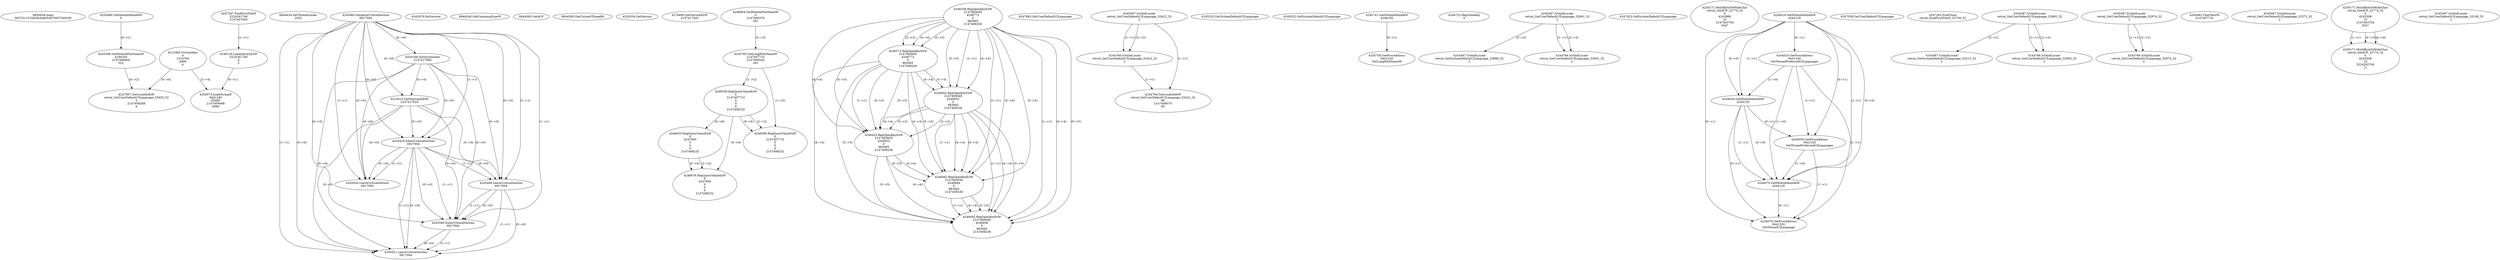 // Global SCDG with merge call
digraph {
	0 [label="6850628.main
0037d1157a0e3b3a9a548706072d5c09"]
	1 [label="4254480.GetModuleHandleW
0"]
	2 [label="6844434.SetThreadLocale
1024"]
	3 [label="4243965.InitializeCriticalSection
6917004"]
	4 [label="4243979.GetVersion
"]
	5 [label="4250188.GetSystemInfo
2147417660"]
	3 -> 5 [label="(0-->0)"]
	6 [label="6844540.GetCommandLineW
"]
	7 [label="4214413.GetStartupInfoW
2147417624"]
	3 -> 7 [label="(0-->0)"]
	5 -> 7 [label="(0-->0)"]
	8 [label="6844560.GetACP
"]
	9 [label="6844580.GetCurrentThreadId
"]
	10 [label="4250204.GetVersion
"]
	11 [label="4276690.GetVersionExW
2147417420"]
	12 [label="4243306.GetModuleFileNameW
4194304
2147408904
522"]
	1 -> 12 [label="(0-->1)"]
	13 [label="4248064.GetModuleFileNameW
0
2147408370
261"]
	14 [label="4215383.VirtualAlloc
0
1310704
4096
4"]
	15 [label="4246338.RegOpenKeyExW
2147483649
4246772
0
983065
2147408236"]
	16 [label="4246372.RegOpenKeyExW
2147483650
4246772
0
983065
2147408236"]
	15 -> 16 [label="(2-->2)"]
	15 -> 16 [label="(4-->4)"]
	15 -> 16 [label="(5-->5)"]
	17 [label="4246402.RegOpenKeyExW
2147483649
4246832
0
983065
2147408236"]
	15 -> 17 [label="(1-->1)"]
	15 -> 17 [label="(4-->4)"]
	16 -> 17 [label="(4-->4)"]
	15 -> 17 [label="(5-->5)"]
	16 -> 17 [label="(5-->5)"]
	18 [label="4246432.RegOpenKeyExW
2147483650
4246832
0
983065
2147408236"]
	16 -> 18 [label="(1-->1)"]
	17 -> 18 [label="(2-->2)"]
	15 -> 18 [label="(4-->4)"]
	16 -> 18 [label="(4-->4)"]
	17 -> 18 [label="(4-->4)"]
	15 -> 18 [label="(5-->5)"]
	16 -> 18 [label="(5-->5)"]
	17 -> 18 [label="(5-->5)"]
	19 [label="4246462.RegOpenKeyExW
2147483649
4246884
0
983065
2147408236"]
	15 -> 19 [label="(1-->1)"]
	17 -> 19 [label="(1-->1)"]
	15 -> 19 [label="(4-->4)"]
	16 -> 19 [label="(4-->4)"]
	17 -> 19 [label="(4-->4)"]
	18 -> 19 [label="(4-->4)"]
	15 -> 19 [label="(5-->5)"]
	16 -> 19 [label="(5-->5)"]
	17 -> 19 [label="(5-->5)"]
	18 -> 19 [label="(5-->5)"]
	20 [label="4246492.RegOpenKeyExW
2147483649
4246936
0
983065
2147408236"]
	15 -> 20 [label="(1-->1)"]
	17 -> 20 [label="(1-->1)"]
	19 -> 20 [label="(1-->1)"]
	15 -> 20 [label="(4-->4)"]
	16 -> 20 [label="(4-->4)"]
	17 -> 20 [label="(4-->4)"]
	18 -> 20 [label="(4-->4)"]
	19 -> 20 [label="(4-->4)"]
	15 -> 20 [label="(5-->5)"]
	16 -> 20 [label="(5-->5)"]
	17 -> 20 [label="(5-->5)"]
	18 -> 20 [label="(5-->5)"]
	19 -> 20 [label="(5-->5)"]
	21 [label="4247883.GetUserDefaultUILanguage
"]
	22 [label="4245418.EnterCriticalSection
6917004"]
	3 -> 22 [label="(1-->1)"]
	3 -> 22 [label="(0-->0)"]
	5 -> 22 [label="(0-->0)"]
	7 -> 22 [label="(0-->0)"]
	23 [label="4245469.LeaveCriticalSection
6917004"]
	3 -> 23 [label="(1-->1)"]
	22 -> 23 [label="(1-->1)"]
	3 -> 23 [label="(0-->0)"]
	5 -> 23 [label="(0-->0)"]
	7 -> 23 [label="(0-->0)"]
	22 -> 23 [label="(0-->0)"]
	24 [label="4245487.IsValidLocale
retval_GetUserDefaultUILanguage_33422_32
2"]
	25 [label="4244766.IsValidLocale
retval_GetUserDefaultUILanguage_33422_32
2"]
	24 -> 25 [label="(1-->1)"]
	24 -> 25 [label="(2-->2)"]
	26 [label="4245525.GetSystemDefaultUILanguage
"]
	27 [label="4245552.GetSystemDefaultUILanguage
"]
	28 [label="4245741.GetModuleHandleW
4246160"]
	29 [label="4245758.GetProcAddress
9441320
GetLongPathNameW"]
	28 -> 29 [label="(0-->1)"]
	30 [label="4245785.GetLongPathNameW
2147407710
2147406542
261"]
	13 -> 30 [label="(3-->3)"]
	31 [label="4246556.RegQueryValueExW
0
2147407710
0
0
0
2147408232"]
	30 -> 31 [label="(1-->2)"]
	32 [label="4246599.RegQueryValueExW
0
2147407710
0
0
0
2147408232"]
	30 -> 32 [label="(1-->2)"]
	31 -> 32 [label="(2-->2)"]
	31 -> 32 [label="(6-->6)"]
	33 [label="4246722.RegCloseKey
0"]
	34 [label="4245487.IsValidLocale
retval_GetUserDefaultUILanguage_32941_32
2"]
	35 [label="4245580.EnterCriticalSection
6917004"]
	3 -> 35 [label="(1-->1)"]
	22 -> 35 [label="(1-->1)"]
	23 -> 35 [label="(1-->1)"]
	3 -> 35 [label="(0-->0)"]
	5 -> 35 [label="(0-->0)"]
	7 -> 35 [label="(0-->0)"]
	22 -> 35 [label="(0-->0)"]
	23 -> 35 [label="(0-->0)"]
	36 [label="4245621.LeaveCriticalSection
6917004"]
	3 -> 36 [label="(1-->1)"]
	22 -> 36 [label="(1-->1)"]
	23 -> 36 [label="(1-->1)"]
	35 -> 36 [label="(1-->1)"]
	3 -> 36 [label="(0-->0)"]
	5 -> 36 [label="(0-->0)"]
	7 -> 36 [label="(0-->0)"]
	22 -> 36 [label="(0-->0)"]
	23 -> 36 [label="(0-->0)"]
	35 -> 36 [label="(0-->0)"]
	37 [label="4247923.GetSystemDefaultUILanguage
"]
	38 [label="4245487.IsValidLocale
retval_GetSystemDefaultUILanguage_33880_32
2"]
	34 -> 38 [label="(2-->2)"]
	39 [label="4244794.GetLocaleInfoW
retval_GetUserDefaultUILanguage_33422_32
89
2147408070
85"]
	24 -> 39 [label="(1-->1)"]
	25 -> 39 [label="(1-->1)"]
	40 [label="4244766.IsValidLocale
retval_GetUserDefaultUILanguage_32941_32
2"]
	34 -> 40 [label="(1-->1)"]
	34 -> 40 [label="(2-->2)"]
	41 [label="4250171.MultiByteToWideChar
retval_GetACP_32774_32
0
4243868
10
2147403704
2047"]
	42 [label="4244018.GetModuleHandleW
4244120"]
	43 [label="4244024.GetProcAddress
9441320
GetThreadPreferredUILanguages"]
	42 -> 43 [label="(0-->1)"]
	44 [label="4244044.GetModuleHandleW
4244120"]
	42 -> 44 [label="(1-->1)"]
	42 -> 44 [label="(0-->0)"]
	43 -> 44 [label="(1-->0)"]
	45 [label="4244050.GetProcAddress
9441320
SetThreadPreferredUILanguages"]
	42 -> 45 [label="(0-->1)"]
	43 -> 45 [label="(1-->1)"]
	44 -> 45 [label="(0-->1)"]
	46 [label="4244070.GetModuleHandleW
4244120"]
	42 -> 46 [label="(1-->1)"]
	44 -> 46 [label="(1-->1)"]
	42 -> 46 [label="(0-->0)"]
	43 -> 46 [label="(1-->0)"]
	44 -> 46 [label="(0-->0)"]
	45 -> 46 [label="(1-->0)"]
	47 [label="4244076.GetProcAddress
9441320
GetThreadUILanguage"]
	42 -> 47 [label="(0-->1)"]
	43 -> 47 [label="(1-->1)"]
	44 -> 47 [label="(0-->1)"]
	45 -> 47 [label="(1-->1)"]
	46 -> 47 [label="(0-->1)"]
	48 [label="4245454.LeaveCriticalSection
6917004"]
	3 -> 48 [label="(1-->1)"]
	22 -> 48 [label="(1-->1)"]
	3 -> 48 [label="(0-->0)"]
	5 -> 48 [label="(0-->0)"]
	7 -> 48 [label="(0-->0)"]
	22 -> 48 [label="(0-->0)"]
	49 [label="4247558.GetUserDefaultUILanguage
"]
	50 [label="4247567.GetLocaleInfoW
retval_GetUserDefaultUILanguage_33655_32
3
2147408268
4"]
	12 -> 50 [label="(0-->2)"]
	14 -> 50 [label="(4-->4)"]
	51 [label="4247247.FindFirstFileW
3224341740
2147407640"]
	52 [label="4247263.FindClose
retval_FindFirstFileW_33739_32"]
	53 [label="4248145.LoadLibraryExW
3224341740
0
2"]
	51 -> 53 [label="(1-->1)"]
	54 [label="4250073.LoadStringW
9441340
65485
2147409468
4096"]
	53 -> 54 [label="(0-->1)"]
	14 -> 54 [label="(3-->4)"]
	55 [label="4246635.RegQueryValueExW
0
4247000
0
0
0
2147408232"]
	31 -> 55 [label="(6-->6)"]
	56 [label="4246676.RegQueryValueExW
0
4247000
0
0
0
2147408232"]
	55 -> 56 [label="(2-->2)"]
	31 -> 56 [label="(6-->6)"]
	55 -> 56 [label="(6-->6)"]
	57 [label="4245487.IsValidLocale
retval_GetUserDefaultUILanguage_32905_32
2"]
	58 [label="4245487.IsValidLocale
retval_GetUserDefaultUILanguage_32974_32
2"]
	59 [label="4244766.IsValidLocale
retval_GetUserDefaultUILanguage_32974_32
2"]
	58 -> 59 [label="(1-->1)"]
	58 -> 59 [label="(2-->2)"]
	60 [label="4245487.IsValidLocale
retval_GetSystemDefaultUILanguage_33213_32
2"]
	57 -> 60 [label="(2-->2)"]
	61 [label="4245683.CharNextW
2147407716"]
	62 [label="4245487.IsValidLocale
retval_GetUserDefaultUILanguage_33375_32
2"]
	63 [label="4250171.MultiByteToWideChar
retval_GetACP_32774_32
0
4243508
10
2147403704
2047"]
	64 [label="4250171.MultiByteToWideChar
retval_GetACP_32774_32
0
4243508
10
3224282764
11"]
	63 -> 64 [label="(1-->1)"]
	63 -> 64 [label="(3-->3)"]
	63 -> 64 [label="(4-->4)"]
	65 [label="4244766.IsValidLocale
retval_GetUserDefaultUILanguage_32905_32
2"]
	57 -> 65 [label="(1-->1)"]
	57 -> 65 [label="(2-->2)"]
	66 [label="4245487.IsValidLocale
retval_GetUserDefaultUILanguage_33100_32
2"]
}
